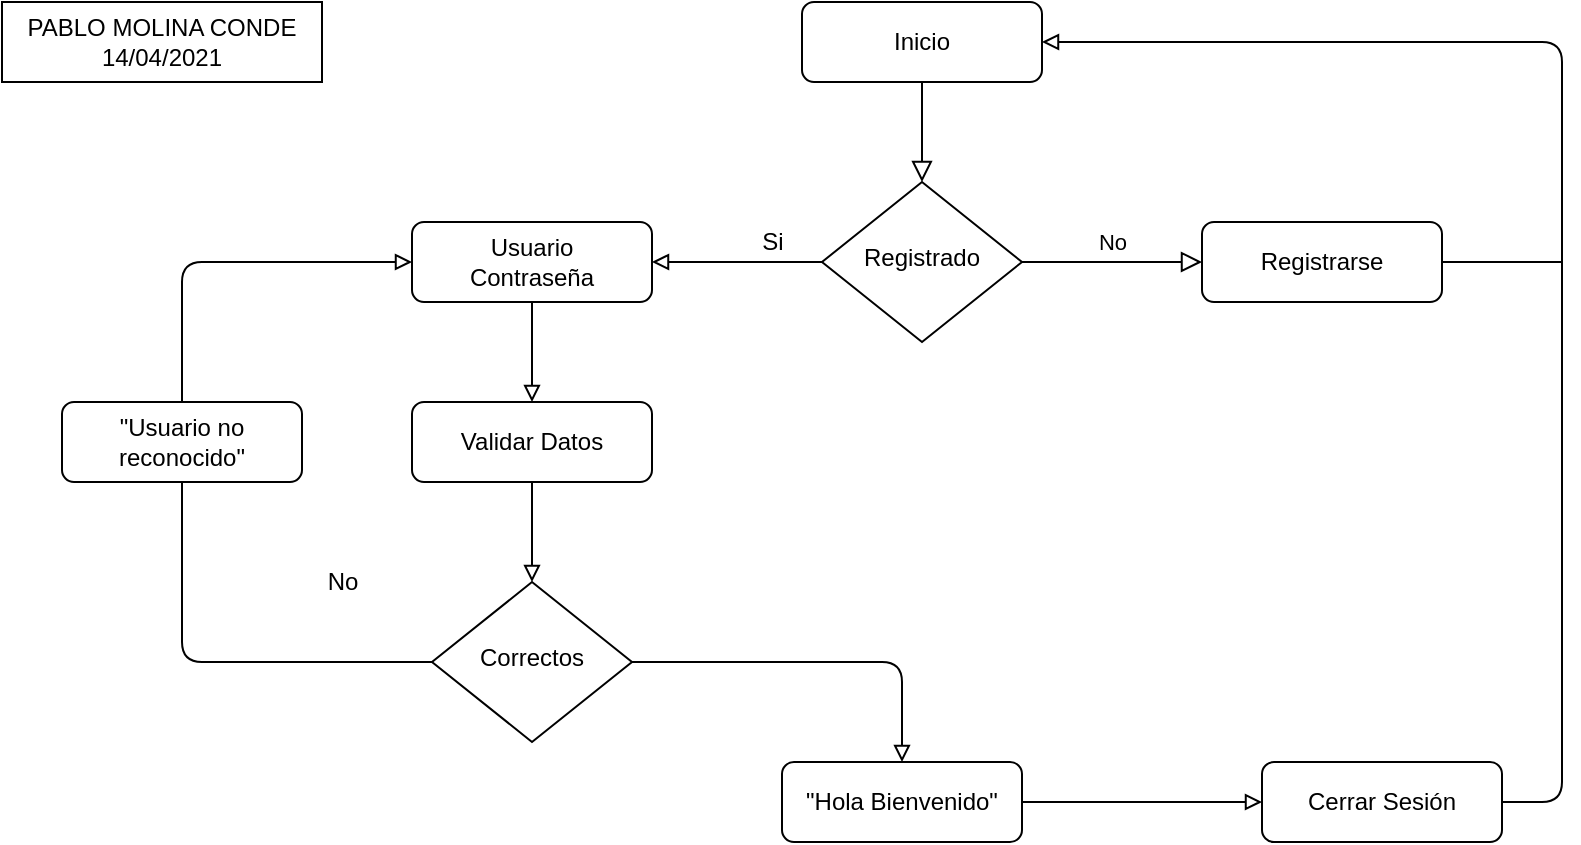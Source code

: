 <mxfile version="14.6.0" type="device"><diagram id="C5RBs43oDa-KdzZeNtuy" name="Page-1"><mxGraphModel dx="1865" dy="547" grid="1" gridSize="10" guides="1" tooltips="1" connect="1" arrows="1" fold="1" page="1" pageScale="1" pageWidth="827" pageHeight="1169" math="0" shadow="0"><root><mxCell id="WIyWlLk6GJQsqaUBKTNV-0"/><mxCell id="WIyWlLk6GJQsqaUBKTNV-1" parent="WIyWlLk6GJQsqaUBKTNV-0"/><mxCell id="WIyWlLk6GJQsqaUBKTNV-2" value="" style="rounded=0;html=1;jettySize=auto;orthogonalLoop=1;fontSize=11;endArrow=block;endFill=0;endSize=8;strokeWidth=1;shadow=0;labelBackgroundColor=none;edgeStyle=orthogonalEdgeStyle;" parent="WIyWlLk6GJQsqaUBKTNV-1" source="WIyWlLk6GJQsqaUBKTNV-3" target="WIyWlLk6GJQsqaUBKTNV-6" edge="1"><mxGeometry relative="1" as="geometry"/></mxCell><mxCell id="WIyWlLk6GJQsqaUBKTNV-3" value="Inicio" style="rounded=1;whiteSpace=wrap;html=1;fontSize=12;glass=0;strokeWidth=1;shadow=0;" parent="WIyWlLk6GJQsqaUBKTNV-1" vertex="1"><mxGeometry x="330" y="80" width="120" height="40" as="geometry"/></mxCell><mxCell id="WIyWlLk6GJQsqaUBKTNV-5" value="No" style="edgeStyle=orthogonalEdgeStyle;rounded=0;html=1;jettySize=auto;orthogonalLoop=1;fontSize=11;endArrow=block;endFill=0;endSize=8;strokeWidth=1;shadow=0;labelBackgroundColor=none;" parent="WIyWlLk6GJQsqaUBKTNV-1" source="WIyWlLk6GJQsqaUBKTNV-6" target="WIyWlLk6GJQsqaUBKTNV-7" edge="1"><mxGeometry y="10" relative="1" as="geometry"><mxPoint as="offset"/></mxGeometry></mxCell><mxCell id="WIyWlLk6GJQsqaUBKTNV-6" value="Registrado" style="rhombus;whiteSpace=wrap;html=1;shadow=0;fontFamily=Helvetica;fontSize=12;align=center;strokeWidth=1;spacing=6;spacingTop=-4;" parent="WIyWlLk6GJQsqaUBKTNV-1" vertex="1"><mxGeometry x="340" y="170" width="100" height="80" as="geometry"/></mxCell><mxCell id="WIyWlLk6GJQsqaUBKTNV-7" value="Registrarse" style="rounded=1;whiteSpace=wrap;html=1;fontSize=12;glass=0;strokeWidth=1;shadow=0;" parent="WIyWlLk6GJQsqaUBKTNV-1" vertex="1"><mxGeometry x="530" y="190" width="120" height="40" as="geometry"/></mxCell><mxCell id="WIyWlLk6GJQsqaUBKTNV-11" value="&quot;Hola Bienvenido&quot;" style="rounded=1;whiteSpace=wrap;html=1;fontSize=12;glass=0;strokeWidth=1;shadow=0;" parent="WIyWlLk6GJQsqaUBKTNV-1" vertex="1"><mxGeometry x="320" y="460" width="120" height="40" as="geometry"/></mxCell><mxCell id="pBJDZobWeCC8vJ6zm3rW-1" value="&lt;div&gt;Usuario&lt;/div&gt;&lt;div&gt;Contraseña&lt;br&gt;&lt;/div&gt;" style="rounded=1;whiteSpace=wrap;html=1;fontSize=12;glass=0;strokeWidth=1;shadow=0;" vertex="1" parent="WIyWlLk6GJQsqaUBKTNV-1"><mxGeometry x="135" y="190" width="120" height="40" as="geometry"/></mxCell><mxCell id="pBJDZobWeCC8vJ6zm3rW-4" value="" style="endArrow=block;html=1;entryX=1;entryY=0.5;entryDx=0;entryDy=0;exitX=0;exitY=0.5;exitDx=0;exitDy=0;endFill=0;" edge="1" parent="WIyWlLk6GJQsqaUBKTNV-1" source="WIyWlLk6GJQsqaUBKTNV-6" target="pBJDZobWeCC8vJ6zm3rW-1"><mxGeometry width="50" height="50" relative="1" as="geometry"><mxPoint x="480" y="310" as="sourcePoint"/><mxPoint x="530" y="260" as="targetPoint"/></mxGeometry></mxCell><mxCell id="pBJDZobWeCC8vJ6zm3rW-5" value="Si" style="text;html=1;align=center;verticalAlign=middle;resizable=0;points=[];autosize=1;strokeColor=none;" vertex="1" parent="WIyWlLk6GJQsqaUBKTNV-1"><mxGeometry x="300" y="190" width="30" height="20" as="geometry"/></mxCell><mxCell id="pBJDZobWeCC8vJ6zm3rW-6" value="Validar Datos" style="rounded=1;whiteSpace=wrap;html=1;fontSize=12;glass=0;strokeWidth=1;shadow=0;" vertex="1" parent="WIyWlLk6GJQsqaUBKTNV-1"><mxGeometry x="135" y="280" width="120" height="40" as="geometry"/></mxCell><mxCell id="pBJDZobWeCC8vJ6zm3rW-7" value="Correctos" style="rhombus;whiteSpace=wrap;html=1;shadow=0;fontFamily=Helvetica;fontSize=12;align=center;strokeWidth=1;spacing=6;spacingTop=-4;" vertex="1" parent="WIyWlLk6GJQsqaUBKTNV-1"><mxGeometry x="145" y="370" width="100" height="80" as="geometry"/></mxCell><mxCell id="pBJDZobWeCC8vJ6zm3rW-8" value="" style="endArrow=block;html=1;entryX=0;entryY=0.5;entryDx=0;entryDy=0;exitX=0;exitY=0.5;exitDx=0;exitDy=0;endFill=0;" edge="1" parent="WIyWlLk6GJQsqaUBKTNV-1" source="pBJDZobWeCC8vJ6zm3rW-7" target="pBJDZobWeCC8vJ6zm3rW-1"><mxGeometry width="50" height="50" relative="1" as="geometry"><mxPoint x="480" y="310" as="sourcePoint"/><mxPoint x="530" y="260" as="targetPoint"/><Array as="points"><mxPoint x="20" y="410"/><mxPoint x="20" y="310"/><mxPoint x="20" y="210"/></Array></mxGeometry></mxCell><mxCell id="pBJDZobWeCC8vJ6zm3rW-9" value="No" style="text;html=1;align=center;verticalAlign=middle;resizable=0;points=[];autosize=1;strokeColor=none;" vertex="1" parent="WIyWlLk6GJQsqaUBKTNV-1"><mxGeometry x="85" y="360" width="30" height="20" as="geometry"/></mxCell><mxCell id="pBJDZobWeCC8vJ6zm3rW-10" value="" style="endArrow=block;html=1;entryX=0.5;entryY=0;entryDx=0;entryDy=0;exitX=0.5;exitY=1;exitDx=0;exitDy=0;endFill=0;" edge="1" parent="WIyWlLk6GJQsqaUBKTNV-1" source="pBJDZobWeCC8vJ6zm3rW-1" target="pBJDZobWeCC8vJ6zm3rW-6"><mxGeometry width="50" height="50" relative="1" as="geometry"><mxPoint x="480" y="310" as="sourcePoint"/><mxPoint x="530" y="260" as="targetPoint"/></mxGeometry></mxCell><mxCell id="pBJDZobWeCC8vJ6zm3rW-11" value="" style="endArrow=block;html=1;entryX=0.5;entryY=0;entryDx=0;entryDy=0;exitX=0.5;exitY=1;exitDx=0;exitDy=0;endFill=0;" edge="1" parent="WIyWlLk6GJQsqaUBKTNV-1" source="pBJDZobWeCC8vJ6zm3rW-6" target="pBJDZobWeCC8vJ6zm3rW-7"><mxGeometry width="50" height="50" relative="1" as="geometry"><mxPoint x="205" y="240" as="sourcePoint"/><mxPoint x="205" y="290" as="targetPoint"/></mxGeometry></mxCell><mxCell id="pBJDZobWeCC8vJ6zm3rW-12" value="" style="endArrow=block;html=1;exitX=1;exitY=0.5;exitDx=0;exitDy=0;entryX=0.5;entryY=0;entryDx=0;entryDy=0;endFill=0;" edge="1" parent="WIyWlLk6GJQsqaUBKTNV-1" source="pBJDZobWeCC8vJ6zm3rW-7" target="WIyWlLk6GJQsqaUBKTNV-11"><mxGeometry width="50" height="50" relative="1" as="geometry"><mxPoint x="480" y="310" as="sourcePoint"/><mxPoint x="380" y="450" as="targetPoint"/><Array as="points"><mxPoint x="380" y="410"/></Array></mxGeometry></mxCell><mxCell id="pBJDZobWeCC8vJ6zm3rW-13" value="Cerrar Sesión" style="rounded=1;whiteSpace=wrap;html=1;fontSize=12;glass=0;strokeWidth=1;shadow=0;" vertex="1" parent="WIyWlLk6GJQsqaUBKTNV-1"><mxGeometry x="560" y="460" width="120" height="40" as="geometry"/></mxCell><mxCell id="pBJDZobWeCC8vJ6zm3rW-14" value="" style="endArrow=block;html=1;entryX=0;entryY=0.5;entryDx=0;entryDy=0;exitX=1;exitY=0.5;exitDx=0;exitDy=0;endFill=0;" edge="1" parent="WIyWlLk6GJQsqaUBKTNV-1" source="WIyWlLk6GJQsqaUBKTNV-11" target="pBJDZobWeCC8vJ6zm3rW-13"><mxGeometry width="50" height="50" relative="1" as="geometry"><mxPoint x="480" y="330" as="sourcePoint"/><mxPoint x="530" y="280" as="targetPoint"/></mxGeometry></mxCell><mxCell id="pBJDZobWeCC8vJ6zm3rW-15" value="" style="endArrow=block;html=1;entryX=1;entryY=0.5;entryDx=0;entryDy=0;exitX=1;exitY=0.5;exitDx=0;exitDy=0;endFill=0;" edge="1" parent="WIyWlLk6GJQsqaUBKTNV-1" source="pBJDZobWeCC8vJ6zm3rW-13" target="WIyWlLk6GJQsqaUBKTNV-3"><mxGeometry width="50" height="50" relative="1" as="geometry"><mxPoint x="480" y="330" as="sourcePoint"/><mxPoint x="530" y="280" as="targetPoint"/><Array as="points"><mxPoint x="710" y="480"/><mxPoint x="710" y="100"/></Array></mxGeometry></mxCell><mxCell id="pBJDZobWeCC8vJ6zm3rW-16" value="" style="endArrow=none;html=1;entryX=1;entryY=0.5;entryDx=0;entryDy=0;endFill=0;" edge="1" parent="WIyWlLk6GJQsqaUBKTNV-1" target="WIyWlLk6GJQsqaUBKTNV-7"><mxGeometry width="50" height="50" relative="1" as="geometry"><mxPoint x="710" y="210" as="sourcePoint"/><mxPoint x="530" y="280" as="targetPoint"/></mxGeometry></mxCell><mxCell id="pBJDZobWeCC8vJ6zm3rW-17" value="&lt;div&gt;&quot;Usuario no &lt;br&gt;&lt;/div&gt;&lt;div&gt;reconocido&quot;&lt;/div&gt;" style="rounded=1;whiteSpace=wrap;html=1;fontSize=12;glass=0;strokeWidth=1;shadow=0;" vertex="1" parent="WIyWlLk6GJQsqaUBKTNV-1"><mxGeometry x="-40" y="280" width="120" height="40" as="geometry"/></mxCell><mxCell id="pBJDZobWeCC8vJ6zm3rW-19" value="&lt;div&gt;PABLO MOLINA CONDE&lt;/div&gt;&lt;div&gt;14/04/2021&lt;br&gt;&lt;/div&gt;" style="rounded=0;whiteSpace=wrap;html=1;" vertex="1" parent="WIyWlLk6GJQsqaUBKTNV-1"><mxGeometry x="-70" y="80" width="160" height="40" as="geometry"/></mxCell></root></mxGraphModel></diagram></mxfile>